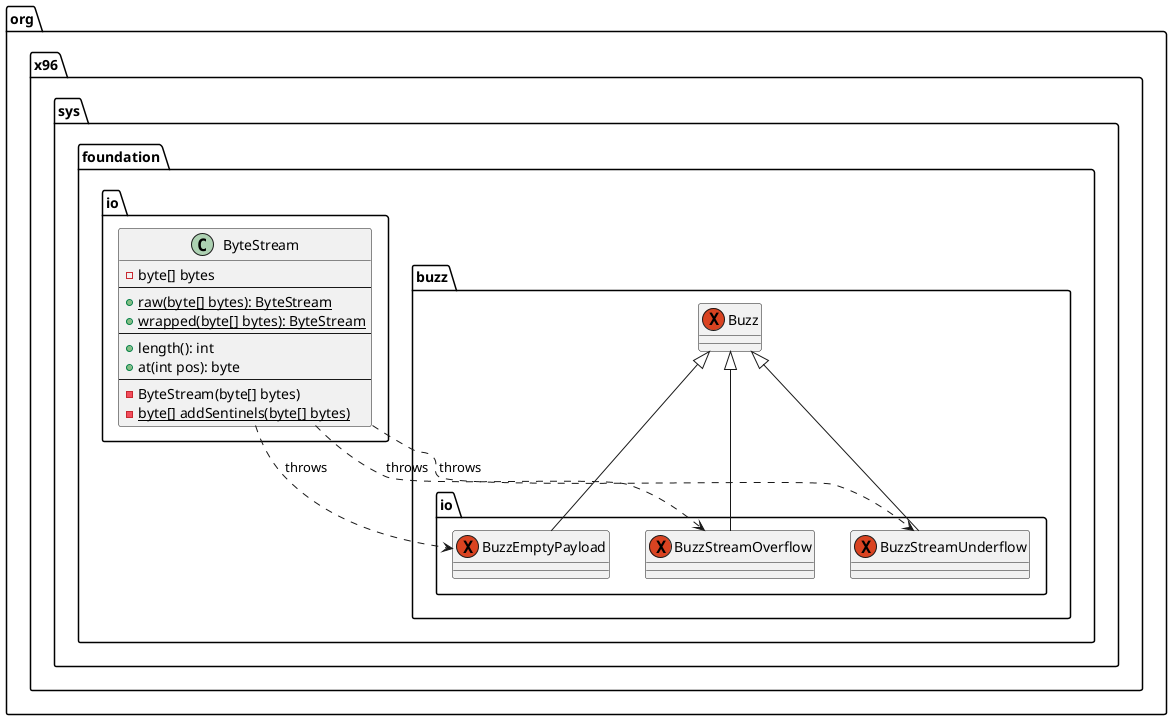 @startuml stream bytes


package org.x96.sys.foundation {
  package buzz {
    exception Buzz {}
    package io {
      exception BuzzEmptyPayload extends org.x96.sys.foundation.buzz.Buzz
      exception BuzzStreamOverflow extends org.x96.sys.foundation.buzz.Buzz
      exception BuzzStreamUnderflow extends org.x96.sys.foundation.buzz.Buzz
    }
  }
  package io {
    class ByteStream {
      - byte[] bytes
      --
      + {static} raw(byte[] bytes): ByteStream
      + {static} wrapped(byte[] bytes): ByteStream
      --
      + length(): int
      + at(int pos): byte
      --
      - ByteStream(byte[] bytes)
      - {static} byte[] addSentinels(byte[] bytes)
    }

    ByteStream ..> BuzzEmptyPayload : throws
    ByteStream ..> BuzzStreamOverflow : throws
    ByteStream ..> BuzzStreamUnderflow : throws
  }
}
@enduml
